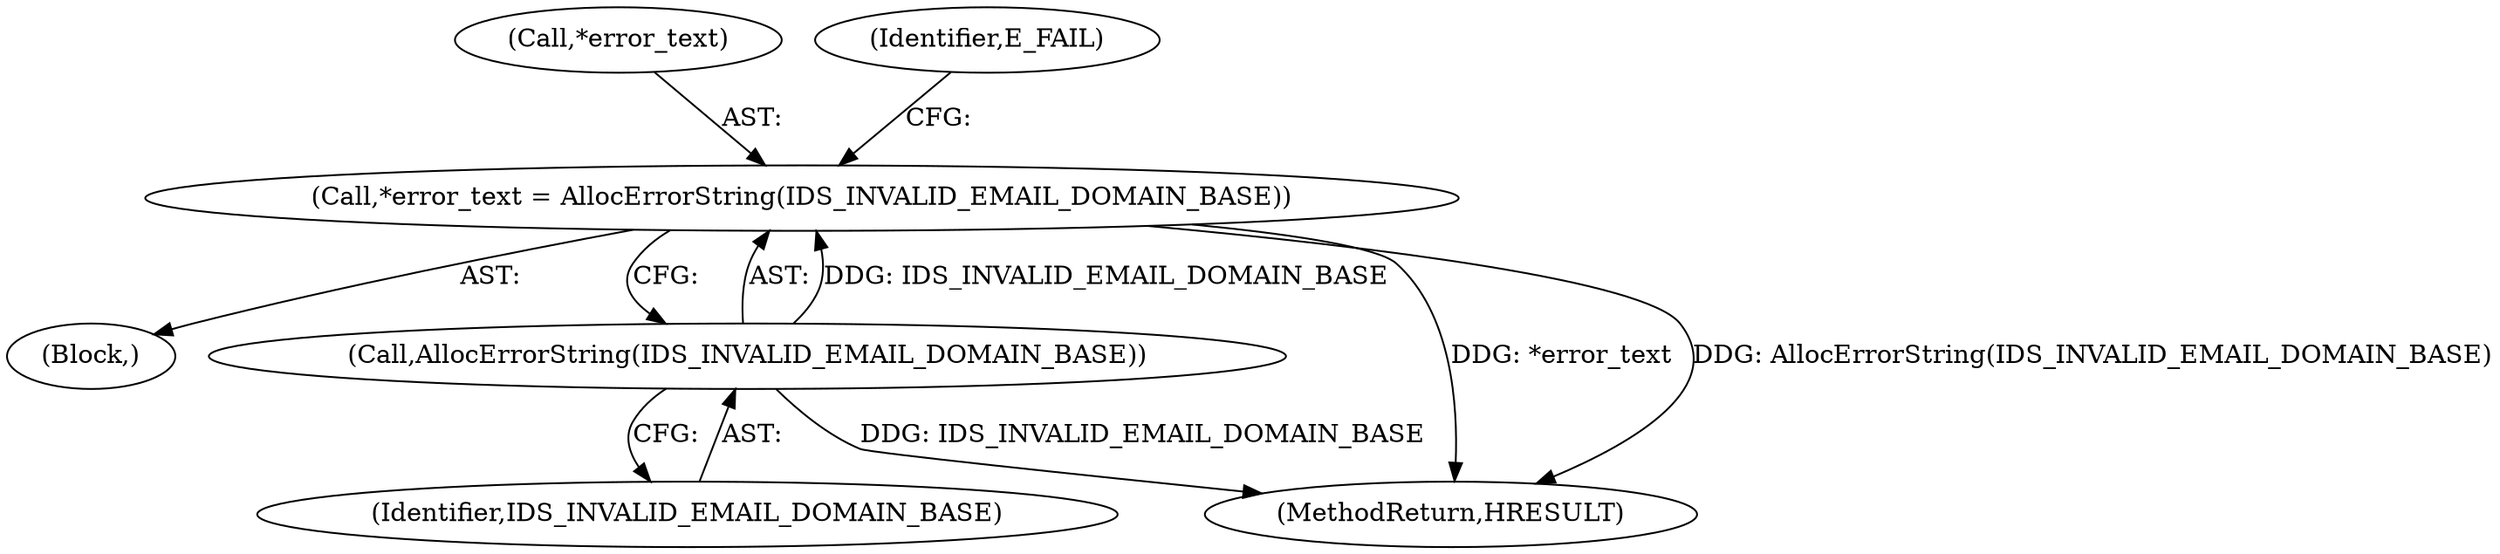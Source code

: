digraph "0_Chrome_2440e872debd68ae7c2a8bf9ddb34df2cce378cd_0@pointer" {
"1000181" [label="(Call,*error_text = AllocErrorString(IDS_INVALID_EMAIL_DOMAIN_BASE))"];
"1000184" [label="(Call,AllocErrorString(IDS_INVALID_EMAIL_DOMAIN_BASE))"];
"1000185" [label="(Identifier,IDS_INVALID_EMAIL_DOMAIN_BASE)"];
"1000174" [label="(Block,)"];
"1000184" [label="(Call,AllocErrorString(IDS_INVALID_EMAIL_DOMAIN_BASE))"];
"1000307" [label="(MethodReturn,HRESULT)"];
"1000182" [label="(Call,*error_text)"];
"1000187" [label="(Identifier,E_FAIL)"];
"1000181" [label="(Call,*error_text = AllocErrorString(IDS_INVALID_EMAIL_DOMAIN_BASE))"];
"1000181" -> "1000174"  [label="AST: "];
"1000181" -> "1000184"  [label="CFG: "];
"1000182" -> "1000181"  [label="AST: "];
"1000184" -> "1000181"  [label="AST: "];
"1000187" -> "1000181"  [label="CFG: "];
"1000181" -> "1000307"  [label="DDG: *error_text"];
"1000181" -> "1000307"  [label="DDG: AllocErrorString(IDS_INVALID_EMAIL_DOMAIN_BASE)"];
"1000184" -> "1000181"  [label="DDG: IDS_INVALID_EMAIL_DOMAIN_BASE"];
"1000184" -> "1000185"  [label="CFG: "];
"1000185" -> "1000184"  [label="AST: "];
"1000184" -> "1000307"  [label="DDG: IDS_INVALID_EMAIL_DOMAIN_BASE"];
}
